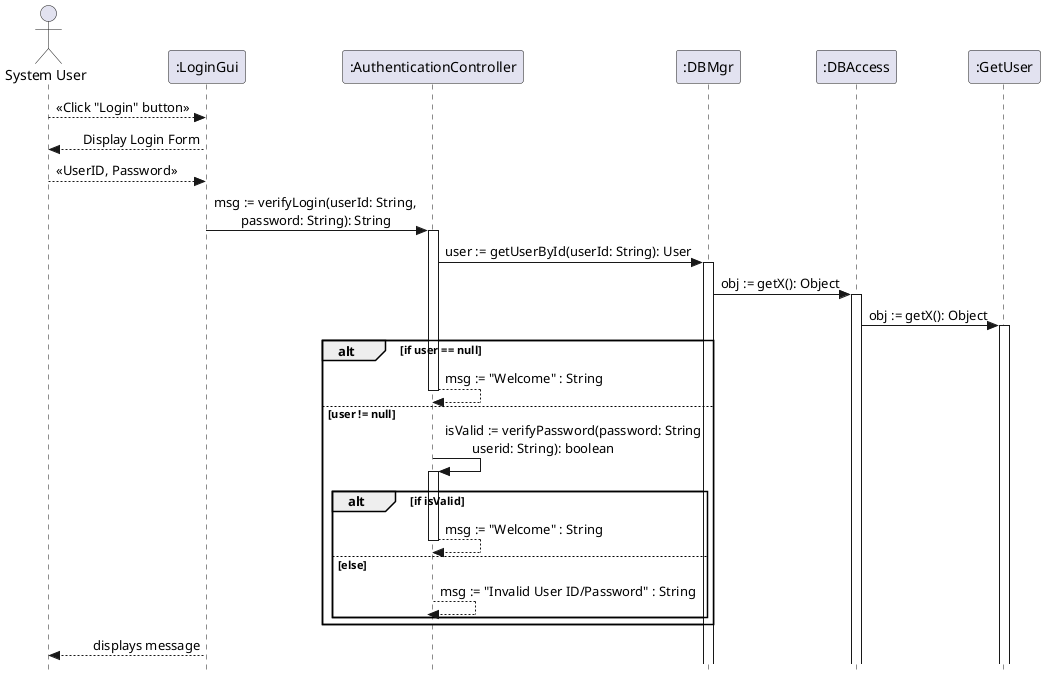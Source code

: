 @startuml EUC2DesignSequenceDiagramIteration3

skinparam linetype ortho
'skinparam backgroundColor transparent
'skinparam handwritten true
'skinparam monochrome true
'left to right direction
skinparam sequenceMessageAlign direction
hide empty members
hide empty description
skinparam classAttributeIconSize 0
skinparam style strictuml
autoactivate on

actor "System User" as User
participant ":LoginGui" as LoginGui
participant ":AuthenticationController" as AuthenticationController
participant ":DBMgr" as DBMgr
participant ":DBAccess" as DBAccess
participant ":GetUser" as GetUser

User --> LoginGui : <<Click "Login" button>>
LoginGui --> User : Display Login Form
User --> LoginGui : <<UserID, Password>>
LoginGui -> AuthenticationController : msg := verifyLogin(userId: String,\n\tpassword: String): String
AuthenticationController -> DBMgr: user := getUserById(userId: String): User
DBMgr -> DBAccess: obj := getX(): Object
DBAccess -> GetUser: obj := getX(): Object

alt if user == null
    AuthenticationController --> AuthenticationController : msg := "Welcome" : String

else user != null
    AuthenticationController -> AuthenticationController : isValid := verifyPassword(password: String\n\tuserid: String): boolean

    alt if isValid
        AuthenticationController --> AuthenticationController : msg := "Welcome" : String
    else else
        AuthenticationController --> AuthenticationController : msg := "Invalid User ID/Password" : String
    end
    
end

LoginGui --> User: displays message

@enduml